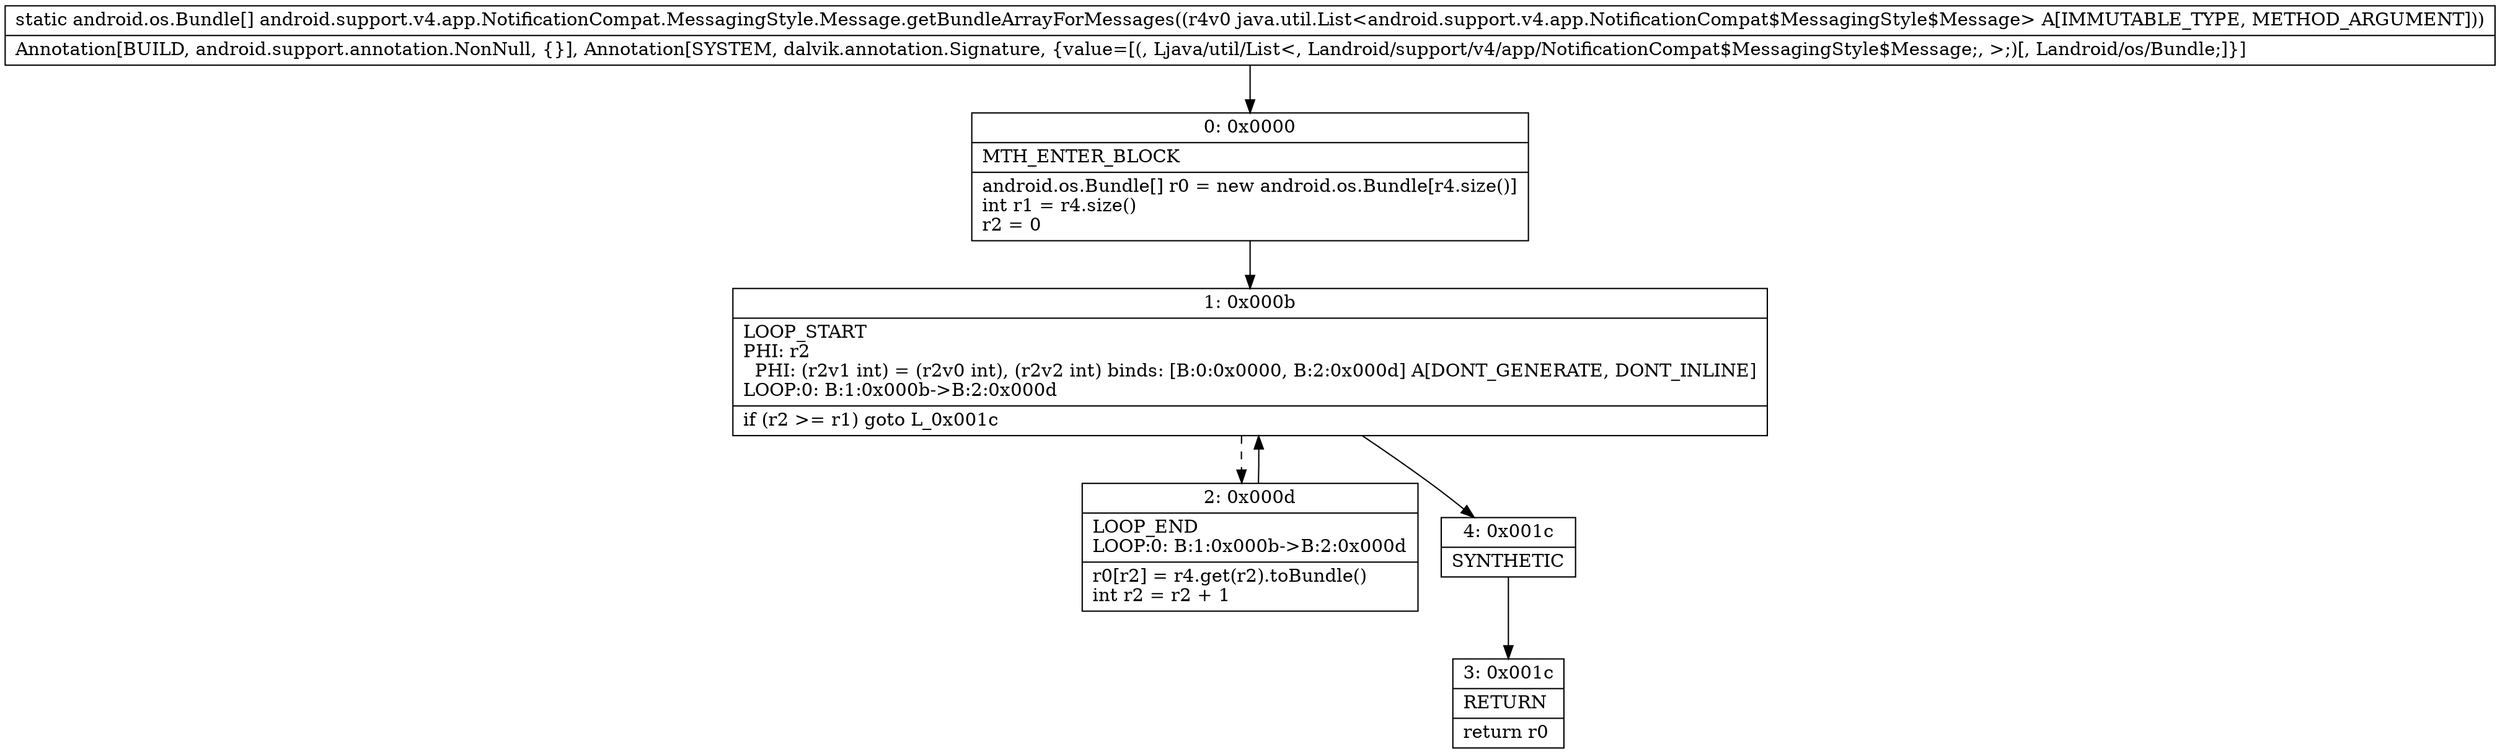 digraph "CFG forandroid.support.v4.app.NotificationCompat.MessagingStyle.Message.getBundleArrayForMessages(Ljava\/util\/List;)[Landroid\/os\/Bundle;" {
Node_0 [shape=record,label="{0\:\ 0x0000|MTH_ENTER_BLOCK\l|android.os.Bundle[] r0 = new android.os.Bundle[r4.size()]\lint r1 = r4.size()\lr2 = 0\l}"];
Node_1 [shape=record,label="{1\:\ 0x000b|LOOP_START\lPHI: r2 \l  PHI: (r2v1 int) = (r2v0 int), (r2v2 int) binds: [B:0:0x0000, B:2:0x000d] A[DONT_GENERATE, DONT_INLINE]\lLOOP:0: B:1:0x000b\-\>B:2:0x000d\l|if (r2 \>= r1) goto L_0x001c\l}"];
Node_2 [shape=record,label="{2\:\ 0x000d|LOOP_END\lLOOP:0: B:1:0x000b\-\>B:2:0x000d\l|r0[r2] = r4.get(r2).toBundle()\lint r2 = r2 + 1\l}"];
Node_3 [shape=record,label="{3\:\ 0x001c|RETURN\l|return r0\l}"];
Node_4 [shape=record,label="{4\:\ 0x001c|SYNTHETIC\l}"];
MethodNode[shape=record,label="{static android.os.Bundle[] android.support.v4.app.NotificationCompat.MessagingStyle.Message.getBundleArrayForMessages((r4v0 java.util.List\<android.support.v4.app.NotificationCompat$MessagingStyle$Message\> A[IMMUTABLE_TYPE, METHOD_ARGUMENT]))  | Annotation[BUILD, android.support.annotation.NonNull, \{\}], Annotation[SYSTEM, dalvik.annotation.Signature, \{value=[(, Ljava\/util\/List\<, Landroid\/support\/v4\/app\/NotificationCompat$MessagingStyle$Message;, \>;)[, Landroid\/os\/Bundle;]\}]\l}"];
MethodNode -> Node_0;
Node_0 -> Node_1;
Node_1 -> Node_2[style=dashed];
Node_1 -> Node_4;
Node_2 -> Node_1;
Node_4 -> Node_3;
}

